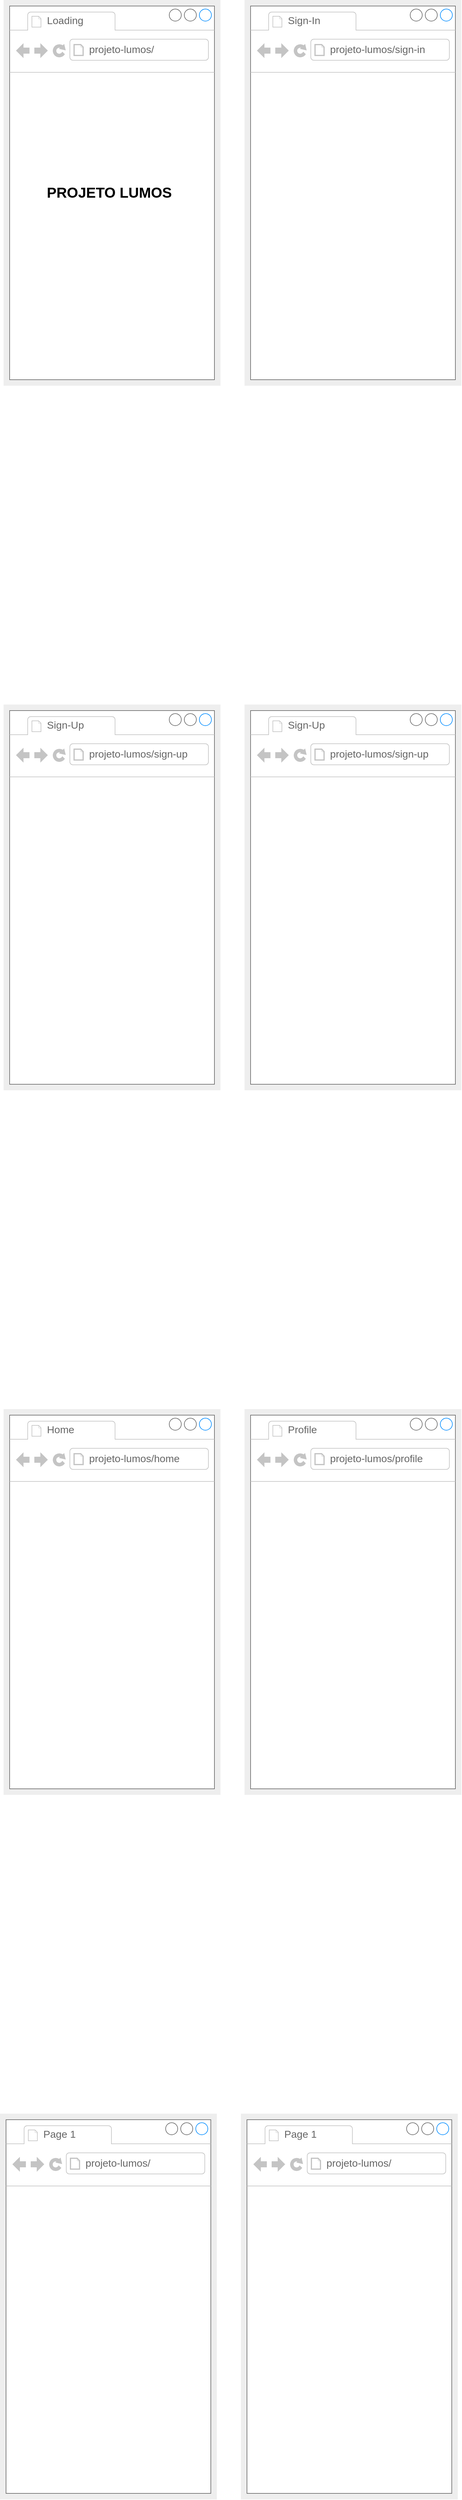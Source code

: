 <mxfile version="22.1.11" type="github">
  <diagram name="Página-1" id="RCMILFBaD7DM4SNnXSsE">
    <mxGraphModel dx="2206" dy="1503" grid="1" gridSize="10" guides="1" tooltips="0" connect="0" arrows="0" fold="1" page="1" pageScale="1" pageWidth="827" pageHeight="1169" math="0" shadow="0">
      <root>
        <mxCell id="0" />
        <mxCell id="1" parent="0" />
        <mxCell id="535Yi-S4w2XveajxAK2E-36" value="" style="shape=rect;fillColor=#eeeeee;strokeColor=none;" vertex="1" parent="1">
          <mxGeometry x="440" width="360" height="640" as="geometry" />
        </mxCell>
        <mxCell id="535Yi-S4w2XveajxAK2E-40" value="" style="strokeWidth=1;shadow=0;dashed=0;align=center;html=1;shape=mxgraph.mockup.containers.browserWindow;rSize=0;strokeColor=#666666;strokeColor2=#008cff;strokeColor3=#c4c4c4;mainText=,;recursiveResize=0;" vertex="1" parent="1">
          <mxGeometry x="450" y="10" width="340" height="620" as="geometry" />
        </mxCell>
        <mxCell id="535Yi-S4w2XveajxAK2E-41" value="Sign-In" style="strokeWidth=1;shadow=0;dashed=0;align=center;html=1;shape=mxgraph.mockup.containers.anchor;fontSize=17;fontColor=#666666;align=left;whiteSpace=wrap;" vertex="1" parent="535Yi-S4w2XveajxAK2E-40">
          <mxGeometry x="60" y="12" width="110" height="26" as="geometry" />
        </mxCell>
        <mxCell id="535Yi-S4w2XveajxAK2E-42" value="projeto-lumos/sign-in" style="strokeWidth=1;shadow=0;dashed=0;align=center;html=1;shape=mxgraph.mockup.containers.anchor;rSize=0;fontSize=17;fontColor=#666666;align=left;" vertex="1" parent="535Yi-S4w2XveajxAK2E-40">
          <mxGeometry x="130" y="60" width="200" height="26" as="geometry" />
        </mxCell>
        <mxCell id="535Yi-S4w2XveajxAK2E-43" value="" style="group" vertex="1" connectable="0" parent="1">
          <mxGeometry x="40" width="360" height="640" as="geometry" />
        </mxCell>
        <mxCell id="535Yi-S4w2XveajxAK2E-34" value="" style="shape=rect;fillColor=#eeeeee;strokeColor=none;" vertex="1" parent="535Yi-S4w2XveajxAK2E-43">
          <mxGeometry width="360" height="640" as="geometry" />
        </mxCell>
        <mxCell id="535Yi-S4w2XveajxAK2E-37" value="" style="strokeWidth=1;shadow=0;dashed=0;align=center;html=1;shape=mxgraph.mockup.containers.browserWindow;rSize=0;strokeColor=#666666;strokeColor2=#008cff;strokeColor3=#c4c4c4;mainText=,;recursiveResize=0;" vertex="1" parent="535Yi-S4w2XveajxAK2E-43">
          <mxGeometry x="10" y="10" width="340" height="620" as="geometry" />
        </mxCell>
        <mxCell id="535Yi-S4w2XveajxAK2E-38" value="Loading" style="strokeWidth=1;shadow=0;dashed=0;align=center;html=1;shape=mxgraph.mockup.containers.anchor;fontSize=17;fontColor=#666666;align=left;whiteSpace=wrap;" vertex="1" parent="535Yi-S4w2XveajxAK2E-37">
          <mxGeometry x="60" y="12" width="110" height="26" as="geometry" />
        </mxCell>
        <mxCell id="535Yi-S4w2XveajxAK2E-39" value="projeto-lumos/" style="strokeWidth=1;shadow=0;dashed=0;align=center;html=1;shape=mxgraph.mockup.containers.anchor;rSize=0;fontSize=17;fontColor=#666666;align=left;" vertex="1" parent="535Yi-S4w2XveajxAK2E-37">
          <mxGeometry x="130" y="60" width="200" height="26" as="geometry" />
        </mxCell>
        <mxCell id="535Yi-S4w2XveajxAK2E-76" value="PROJETO LUMOS" style="text;strokeColor=none;fillColor=none;html=1;fontSize=24;fontStyle=1;verticalAlign=middle;align=center;" vertex="1" parent="535Yi-S4w2XveajxAK2E-43">
          <mxGeometry x="10" y="300" width="330" height="40" as="geometry" />
        </mxCell>
        <mxCell id="535Yi-S4w2XveajxAK2E-44" value="" style="group" vertex="1" connectable="0" parent="1">
          <mxGeometry x="40" y="1169" width="360" height="640" as="geometry" />
        </mxCell>
        <mxCell id="535Yi-S4w2XveajxAK2E-45" value="" style="shape=rect;fillColor=#eeeeee;strokeColor=none;" vertex="1" parent="535Yi-S4w2XveajxAK2E-44">
          <mxGeometry width="360" height="640" as="geometry" />
        </mxCell>
        <mxCell id="535Yi-S4w2XveajxAK2E-46" value="" style="strokeWidth=1;shadow=0;dashed=0;align=center;html=1;shape=mxgraph.mockup.containers.browserWindow;rSize=0;strokeColor=#666666;strokeColor2=#008cff;strokeColor3=#c4c4c4;mainText=,;recursiveResize=0;" vertex="1" parent="535Yi-S4w2XveajxAK2E-44">
          <mxGeometry x="10" y="10" width="340" height="620" as="geometry" />
        </mxCell>
        <mxCell id="535Yi-S4w2XveajxAK2E-47" value="Sign-Up" style="strokeWidth=1;shadow=0;dashed=0;align=center;html=1;shape=mxgraph.mockup.containers.anchor;fontSize=17;fontColor=#666666;align=left;whiteSpace=wrap;" vertex="1" parent="535Yi-S4w2XveajxAK2E-46">
          <mxGeometry x="60" y="12" width="110" height="26" as="geometry" />
        </mxCell>
        <mxCell id="535Yi-S4w2XveajxAK2E-48" value="projeto-lumos/sign-up" style="strokeWidth=1;shadow=0;dashed=0;align=center;html=1;shape=mxgraph.mockup.containers.anchor;rSize=0;fontSize=17;fontColor=#666666;align=left;" vertex="1" parent="535Yi-S4w2XveajxAK2E-46">
          <mxGeometry x="130" y="60" width="200" height="26" as="geometry" />
        </mxCell>
        <mxCell id="535Yi-S4w2XveajxAK2E-49" value="" style="group" vertex="1" connectable="0" parent="1">
          <mxGeometry x="440" y="1169" width="360" height="640" as="geometry" />
        </mxCell>
        <mxCell id="535Yi-S4w2XveajxAK2E-50" value="" style="shape=rect;fillColor=#eeeeee;strokeColor=none;" vertex="1" parent="535Yi-S4w2XveajxAK2E-49">
          <mxGeometry width="360" height="640" as="geometry" />
        </mxCell>
        <mxCell id="535Yi-S4w2XveajxAK2E-51" value="" style="strokeWidth=1;shadow=0;dashed=0;align=center;html=1;shape=mxgraph.mockup.containers.browserWindow;rSize=0;strokeColor=#666666;strokeColor2=#008cff;strokeColor3=#c4c4c4;mainText=,;recursiveResize=0;" vertex="1" parent="535Yi-S4w2XveajxAK2E-49">
          <mxGeometry x="10" y="10" width="340" height="620" as="geometry" />
        </mxCell>
        <mxCell id="535Yi-S4w2XveajxAK2E-52" value="Sign-Up" style="strokeWidth=1;shadow=0;dashed=0;align=center;html=1;shape=mxgraph.mockup.containers.anchor;fontSize=17;fontColor=#666666;align=left;whiteSpace=wrap;" vertex="1" parent="535Yi-S4w2XveajxAK2E-51">
          <mxGeometry x="60" y="12" width="110" height="26" as="geometry" />
        </mxCell>
        <mxCell id="535Yi-S4w2XveajxAK2E-53" value="projeto-lumos/sign-up" style="strokeWidth=1;shadow=0;dashed=0;align=center;html=1;shape=mxgraph.mockup.containers.anchor;rSize=0;fontSize=17;fontColor=#666666;align=left;" vertex="1" parent="535Yi-S4w2XveajxAK2E-51">
          <mxGeometry x="130" y="60" width="200" height="26" as="geometry" />
        </mxCell>
        <mxCell id="535Yi-S4w2XveajxAK2E-54" value="" style="group" vertex="1" connectable="0" parent="1">
          <mxGeometry x="40" y="2338" width="360" height="640" as="geometry" />
        </mxCell>
        <mxCell id="535Yi-S4w2XveajxAK2E-55" value="" style="shape=rect;fillColor=#eeeeee;strokeColor=none;" vertex="1" parent="535Yi-S4w2XveajxAK2E-54">
          <mxGeometry width="360" height="640" as="geometry" />
        </mxCell>
        <mxCell id="535Yi-S4w2XveajxAK2E-56" value="" style="strokeWidth=1;shadow=0;dashed=0;align=center;html=1;shape=mxgraph.mockup.containers.browserWindow;rSize=0;strokeColor=#666666;strokeColor2=#008cff;strokeColor3=#c4c4c4;mainText=,;recursiveResize=0;" vertex="1" parent="535Yi-S4w2XveajxAK2E-54">
          <mxGeometry x="10" y="10" width="340" height="620" as="geometry" />
        </mxCell>
        <mxCell id="535Yi-S4w2XveajxAK2E-57" value="Home" style="strokeWidth=1;shadow=0;dashed=0;align=center;html=1;shape=mxgraph.mockup.containers.anchor;fontSize=17;fontColor=#666666;align=left;whiteSpace=wrap;" vertex="1" parent="535Yi-S4w2XveajxAK2E-56">
          <mxGeometry x="60" y="12" width="110" height="26" as="geometry" />
        </mxCell>
        <mxCell id="535Yi-S4w2XveajxAK2E-58" value="projeto-lumos/home" style="strokeWidth=1;shadow=0;dashed=0;align=center;html=1;shape=mxgraph.mockup.containers.anchor;rSize=0;fontSize=17;fontColor=#666666;align=left;" vertex="1" parent="535Yi-S4w2XveajxAK2E-56">
          <mxGeometry x="130" y="60" width="200" height="26" as="geometry" />
        </mxCell>
        <mxCell id="535Yi-S4w2XveajxAK2E-59" value="" style="group" vertex="1" connectable="0" parent="1">
          <mxGeometry x="440" y="2338" width="360" height="640" as="geometry" />
        </mxCell>
        <mxCell id="535Yi-S4w2XveajxAK2E-60" value="" style="shape=rect;fillColor=#eeeeee;strokeColor=none;" vertex="1" parent="535Yi-S4w2XveajxAK2E-59">
          <mxGeometry width="360" height="640" as="geometry" />
        </mxCell>
        <mxCell id="535Yi-S4w2XveajxAK2E-61" value="" style="strokeWidth=1;shadow=0;dashed=0;align=center;html=1;shape=mxgraph.mockup.containers.browserWindow;rSize=0;strokeColor=#666666;strokeColor2=#008cff;strokeColor3=#c4c4c4;mainText=,;recursiveResize=0;" vertex="1" parent="535Yi-S4w2XveajxAK2E-59">
          <mxGeometry x="10" y="10" width="340" height="620" as="geometry" />
        </mxCell>
        <mxCell id="535Yi-S4w2XveajxAK2E-62" value="Profile" style="strokeWidth=1;shadow=0;dashed=0;align=center;html=1;shape=mxgraph.mockup.containers.anchor;fontSize=17;fontColor=#666666;align=left;whiteSpace=wrap;" vertex="1" parent="535Yi-S4w2XveajxAK2E-61">
          <mxGeometry x="60" y="12" width="110" height="26" as="geometry" />
        </mxCell>
        <mxCell id="535Yi-S4w2XveajxAK2E-63" value="projeto-lumos/profile" style="strokeWidth=1;shadow=0;dashed=0;align=center;html=1;shape=mxgraph.mockup.containers.anchor;rSize=0;fontSize=17;fontColor=#666666;align=left;" vertex="1" parent="535Yi-S4w2XveajxAK2E-61">
          <mxGeometry x="130" y="60" width="200" height="26" as="geometry" />
        </mxCell>
        <mxCell id="535Yi-S4w2XveajxAK2E-64" value="" style="group" vertex="1" connectable="0" parent="1">
          <mxGeometry x="34" y="3507" width="360" height="640" as="geometry" />
        </mxCell>
        <mxCell id="535Yi-S4w2XveajxAK2E-65" value="" style="shape=rect;fillColor=#eeeeee;strokeColor=none;" vertex="1" parent="535Yi-S4w2XveajxAK2E-64">
          <mxGeometry width="360" height="640" as="geometry" />
        </mxCell>
        <mxCell id="535Yi-S4w2XveajxAK2E-66" value="" style="strokeWidth=1;shadow=0;dashed=0;align=center;html=1;shape=mxgraph.mockup.containers.browserWindow;rSize=0;strokeColor=#666666;strokeColor2=#008cff;strokeColor3=#c4c4c4;mainText=,;recursiveResize=0;" vertex="1" parent="535Yi-S4w2XveajxAK2E-64">
          <mxGeometry x="10" y="10" width="340" height="620" as="geometry" />
        </mxCell>
        <mxCell id="535Yi-S4w2XveajxAK2E-67" value="Page 1" style="strokeWidth=1;shadow=0;dashed=0;align=center;html=1;shape=mxgraph.mockup.containers.anchor;fontSize=17;fontColor=#666666;align=left;whiteSpace=wrap;" vertex="1" parent="535Yi-S4w2XveajxAK2E-66">
          <mxGeometry x="60" y="12" width="110" height="26" as="geometry" />
        </mxCell>
        <mxCell id="535Yi-S4w2XveajxAK2E-68" value="projeto-lumos/" style="strokeWidth=1;shadow=0;dashed=0;align=center;html=1;shape=mxgraph.mockup.containers.anchor;rSize=0;fontSize=17;fontColor=#666666;align=left;" vertex="1" parent="535Yi-S4w2XveajxAK2E-66">
          <mxGeometry x="130" y="60" width="200" height="26" as="geometry" />
        </mxCell>
        <mxCell id="535Yi-S4w2XveajxAK2E-69" value="" style="group" vertex="1" connectable="0" parent="1">
          <mxGeometry x="434" y="3507" width="360" height="640" as="geometry" />
        </mxCell>
        <mxCell id="535Yi-S4w2XveajxAK2E-70" value="" style="shape=rect;fillColor=#eeeeee;strokeColor=none;" vertex="1" parent="535Yi-S4w2XveajxAK2E-69">
          <mxGeometry width="360" height="640" as="geometry" />
        </mxCell>
        <mxCell id="535Yi-S4w2XveajxAK2E-71" value="" style="strokeWidth=1;shadow=0;dashed=0;align=center;html=1;shape=mxgraph.mockup.containers.browserWindow;rSize=0;strokeColor=#666666;strokeColor2=#008cff;strokeColor3=#c4c4c4;mainText=,;recursiveResize=0;" vertex="1" parent="535Yi-S4w2XveajxAK2E-69">
          <mxGeometry x="10" y="10" width="340" height="620" as="geometry" />
        </mxCell>
        <mxCell id="535Yi-S4w2XveajxAK2E-72" value="Page 1" style="strokeWidth=1;shadow=0;dashed=0;align=center;html=1;shape=mxgraph.mockup.containers.anchor;fontSize=17;fontColor=#666666;align=left;whiteSpace=wrap;" vertex="1" parent="535Yi-S4w2XveajxAK2E-71">
          <mxGeometry x="60" y="12" width="110" height="26" as="geometry" />
        </mxCell>
        <mxCell id="535Yi-S4w2XveajxAK2E-73" value="projeto-lumos/" style="strokeWidth=1;shadow=0;dashed=0;align=center;html=1;shape=mxgraph.mockup.containers.anchor;rSize=0;fontSize=17;fontColor=#666666;align=left;" vertex="1" parent="535Yi-S4w2XveajxAK2E-71">
          <mxGeometry x="130" y="60" width="200" height="26" as="geometry" />
        </mxCell>
      </root>
    </mxGraphModel>
  </diagram>
</mxfile>
